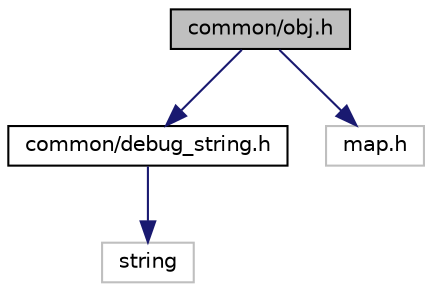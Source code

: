 digraph "common/obj.h"
{
  edge [fontname="Helvetica",fontsize="10",labelfontname="Helvetica",labelfontsize="10"];
  node [fontname="Helvetica",fontsize="10",shape=record];
  Node1 [label="common/obj.h",height=0.2,width=0.4,color="black", fillcolor="grey75", style="filled" fontcolor="black"];
  Node1 -> Node2 [color="midnightblue",fontsize="10",style="solid",fontname="Helvetica"];
  Node2 [label="common/debug_string.h",height=0.2,width=0.4,color="black", fillcolor="white", style="filled",URL="$debug__string_8h.html",tooltip="Define uts::string as either std::string or __gnu_debug::string depending on UTS_DEBUG_CONTAINERS. "];
  Node2 -> Node3 [color="midnightblue",fontsize="10",style="solid",fontname="Helvetica"];
  Node3 [label="string",height=0.2,width=0.4,color="grey75", fillcolor="white", style="filled"];
  Node1 -> Node4 [color="midnightblue",fontsize="10",style="solid",fontname="Helvetica"];
  Node4 [label="map.h",height=0.2,width=0.4,color="grey75", fillcolor="white", style="filled"];
}
